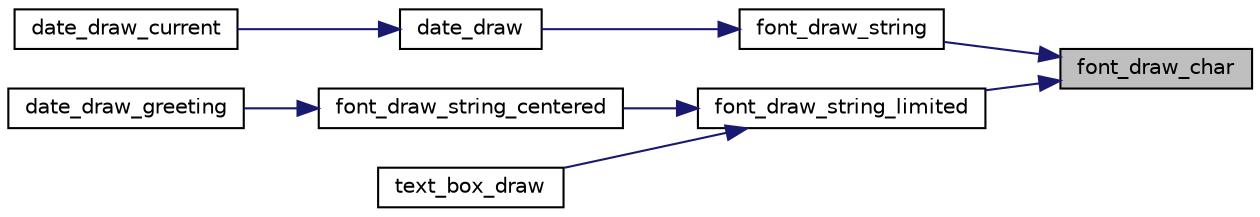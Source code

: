 digraph "font_draw_char"
{
 // LATEX_PDF_SIZE
  edge [fontname="Helvetica",fontsize="10",labelfontname="Helvetica",labelfontsize="10"];
  node [fontname="Helvetica",fontsize="10",shape=record];
  rankdir="RL";
  Node1 [label="font_draw_char",height=0.2,width=0.4,color="black", fillcolor="grey75", style="filled", fontcolor="black",tooltip="Draws a given char to the given coordinates in the given buffer."];
  Node1 -> Node2 [dir="back",color="midnightblue",fontsize="10",style="solid",fontname="Helvetica"];
  Node2 [label="font_draw_string",height=0.2,width=0.4,color="black", fillcolor="white", style="filled",URL="$group__font.html#ga84590018142e55d772b7ce9733c06ecf",tooltip="Draws a given string to the given coordinates in the given buffer."];
  Node2 -> Node3 [dir="back",color="midnightblue",fontsize="10",style="solid",fontname="Helvetica"];
  Node3 [label="date_draw",height=0.2,width=0.4,color="black", fillcolor="white", style="filled",URL="$group__date.html#ga4935ca0b464c660a91e7f725da5149ae",tooltip="Draws a date to the given screen coordiantes."];
  Node3 -> Node4 [dir="back",color="midnightblue",fontsize="10",style="solid",fontname="Helvetica"];
  Node4 [label="date_draw_current",height=0.2,width=0.4,color="black", fillcolor="white", style="filled",URL="$group__date.html#gac6b60c120a9b43280cf175cc7fb7f047",tooltip="Draws the current date to the top left corner of the screen."];
  Node1 -> Node5 [dir="back",color="midnightblue",fontsize="10",style="solid",fontname="Helvetica"];
  Node5 [label="font_draw_string_limited",height=0.2,width=0.4,color="black", fillcolor="white", style="filled",URL="$group__font.html#ga9b434230690465196da266df4141511d",tooltip="Draws a substring of a string to the given coordinates in the given buffer."];
  Node5 -> Node6 [dir="back",color="midnightblue",fontsize="10",style="solid",fontname="Helvetica"];
  Node6 [label="font_draw_string_centered",height=0.2,width=0.4,color="black", fillcolor="white", style="filled",URL="$group__font.html#ga76f55190cabfad9be834e7f9b435441d",tooltip="Draws a substring of a string centered in the given coordinates in the given buffer."];
  Node6 -> Node7 [dir="back",color="midnightblue",fontsize="10",style="solid",fontname="Helvetica"];
  Node7 [label="date_draw_greeting",height=0.2,width=0.4,color="black", fillcolor="white", style="filled",URL="$group__date.html#gaaf00425c1e5044b7a17bb4331de4ceb8",tooltip="Draws a greeting according to the current date to the given screen coordinates."];
  Node5 -> Node8 [dir="back",color="midnightblue",fontsize="10",style="solid",fontname="Helvetica"];
  Node8 [label="text_box_draw",height=0.2,width=0.4,color="black", fillcolor="white", style="filled",URL="$group__textbox.html#ga0d7efee1fe6e5b861c311b6cc4cfd201",tooltip="Draws a given text box to the given buffer."];
}
